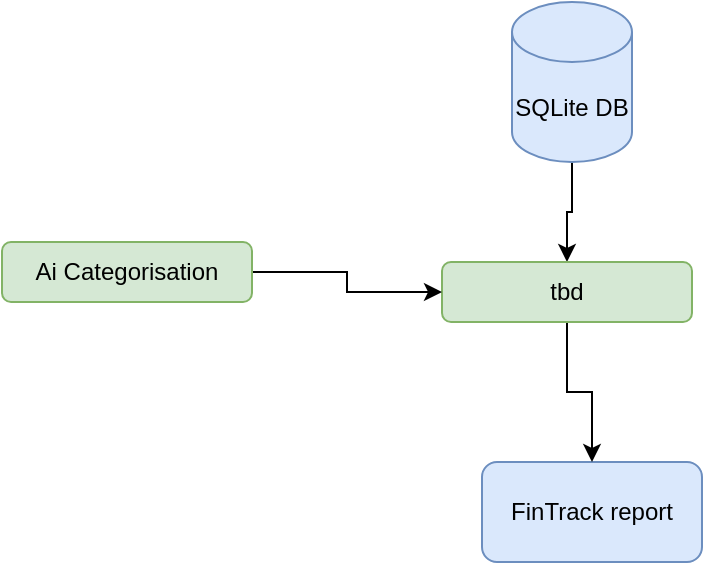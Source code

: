 <mxfile version="28.0.4">
  <diagram name="Page-1" id="BSw50wFvXUqgc6WfD_xZ">
    <mxGraphModel dx="1426" dy="969" grid="1" gridSize="10" guides="1" tooltips="1" connect="1" arrows="1" fold="1" page="1" pageScale="1" pageWidth="1169" pageHeight="827" math="0" shadow="0">
      <root>
        <mxCell id="0" />
        <mxCell id="1" parent="0" />
        <mxCell id="p-e7b0RVEyORJ4DRRR-j-1" value="&lt;div&gt;FinTrack report&lt;/div&gt;" style="rounded=1;whiteSpace=wrap;html=1;fillColor=#dae8fc;strokeColor=#6c8ebf;" vertex="1" parent="1">
          <mxGeometry x="500" y="420" width="110" height="50" as="geometry" />
        </mxCell>
        <mxCell id="p-e7b0RVEyORJ4DRRR-j-9" style="edgeStyle=orthogonalEdgeStyle;rounded=0;orthogonalLoop=1;jettySize=auto;html=1;exitX=0.5;exitY=1;exitDx=0;exitDy=0;exitPerimeter=0;" edge="1" parent="1" source="p-e7b0RVEyORJ4DRRR-j-2" target="p-e7b0RVEyORJ4DRRR-j-3">
          <mxGeometry relative="1" as="geometry" />
        </mxCell>
        <mxCell id="p-e7b0RVEyORJ4DRRR-j-2" value="SQLite DB" style="shape=cylinder3;whiteSpace=wrap;html=1;boundedLbl=1;backgroundOutline=1;size=15;fillColor=#dae8fc;strokeColor=#6c8ebf;" vertex="1" parent="1">
          <mxGeometry x="515" y="190" width="60" height="80" as="geometry" />
        </mxCell>
        <mxCell id="p-e7b0RVEyORJ4DRRR-j-10" style="edgeStyle=orthogonalEdgeStyle;rounded=0;orthogonalLoop=1;jettySize=auto;html=1;exitX=0.5;exitY=1;exitDx=0;exitDy=0;" edge="1" parent="1" source="p-e7b0RVEyORJ4DRRR-j-3" target="p-e7b0RVEyORJ4DRRR-j-1">
          <mxGeometry relative="1" as="geometry" />
        </mxCell>
        <mxCell id="p-e7b0RVEyORJ4DRRR-j-3" value="tbd" style="rounded=1;whiteSpace=wrap;html=1;fillColor=#d5e8d4;strokeColor=#82b366;" vertex="1" parent="1">
          <mxGeometry x="480" y="320" width="125" height="30" as="geometry" />
        </mxCell>
        <mxCell id="p-e7b0RVEyORJ4DRRR-j-11" style="edgeStyle=orthogonalEdgeStyle;rounded=0;orthogonalLoop=1;jettySize=auto;html=1;exitX=1;exitY=0.5;exitDx=0;exitDy=0;entryX=0;entryY=0.5;entryDx=0;entryDy=0;" edge="1" parent="1" source="p-e7b0RVEyORJ4DRRR-j-8" target="p-e7b0RVEyORJ4DRRR-j-3">
          <mxGeometry relative="1" as="geometry" />
        </mxCell>
        <mxCell id="p-e7b0RVEyORJ4DRRR-j-8" value="Ai Categorisation" style="rounded=1;whiteSpace=wrap;html=1;fillColor=#d5e8d4;strokeColor=#82b366;" vertex="1" parent="1">
          <mxGeometry x="260" y="310" width="125" height="30" as="geometry" />
        </mxCell>
      </root>
    </mxGraphModel>
  </diagram>
</mxfile>
